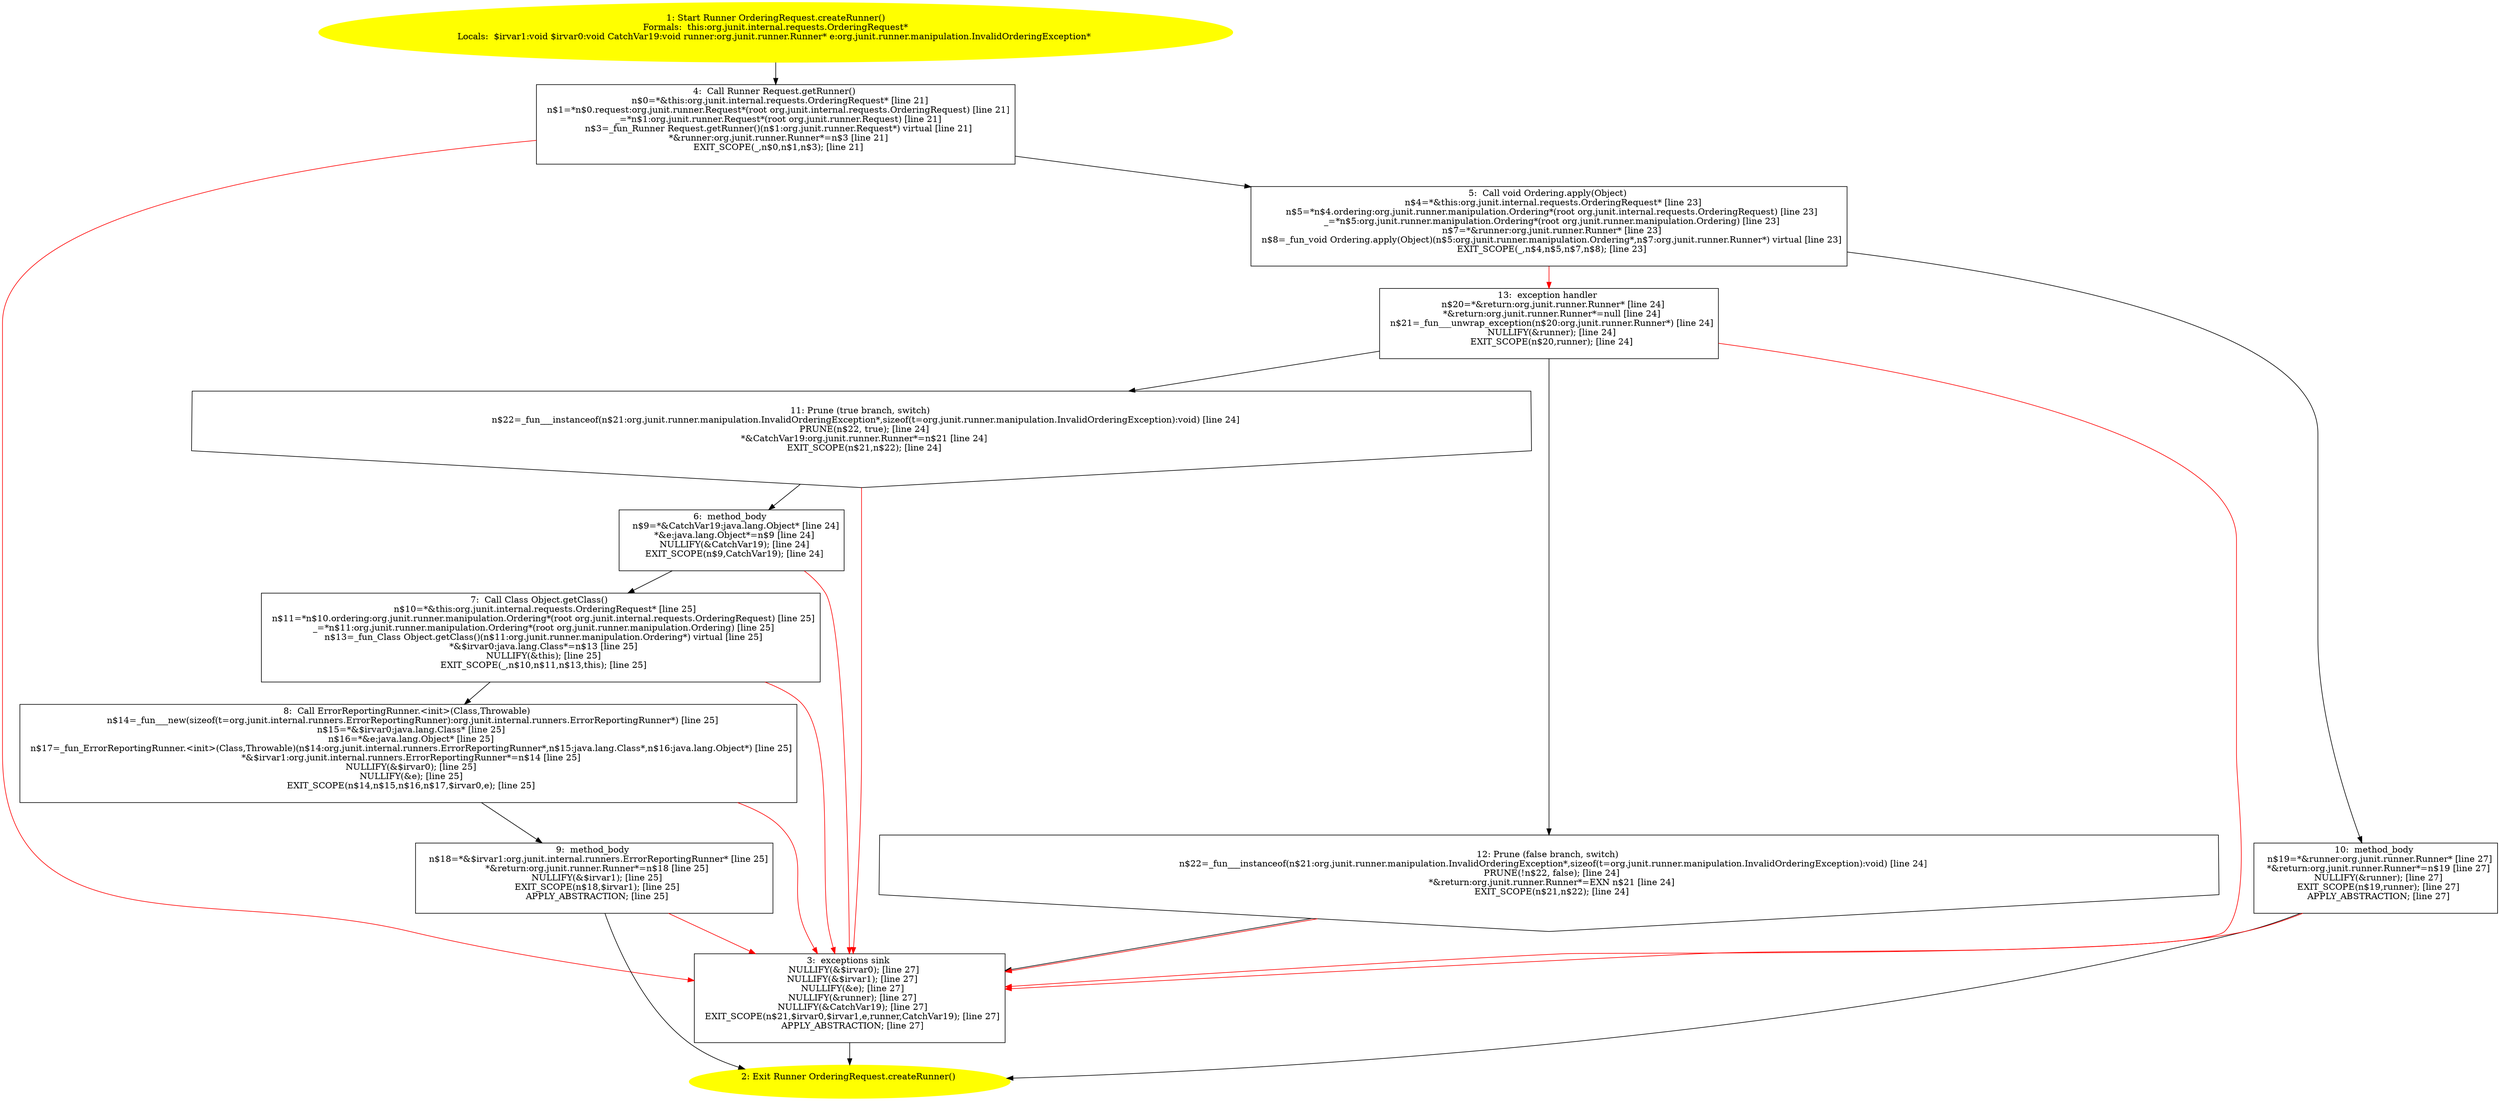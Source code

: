 /* @generated */
digraph cfg {
"org.junit.internal.requests.OrderingRequest.createRunner():org.junit.runner.Runner.068c4697bae0bcbced2f4deb18b6cb76_1" [label="1: Start Runner OrderingRequest.createRunner()\nFormals:  this:org.junit.internal.requests.OrderingRequest*\nLocals:  $irvar1:void $irvar0:void CatchVar19:void runner:org.junit.runner.Runner* e:org.junit.runner.manipulation.InvalidOrderingException* \n  " color=yellow style=filled]
	

	 "org.junit.internal.requests.OrderingRequest.createRunner():org.junit.runner.Runner.068c4697bae0bcbced2f4deb18b6cb76_1" -> "org.junit.internal.requests.OrderingRequest.createRunner():org.junit.runner.Runner.068c4697bae0bcbced2f4deb18b6cb76_4" ;
"org.junit.internal.requests.OrderingRequest.createRunner():org.junit.runner.Runner.068c4697bae0bcbced2f4deb18b6cb76_2" [label="2: Exit Runner OrderingRequest.createRunner() \n  " color=yellow style=filled]
	

"org.junit.internal.requests.OrderingRequest.createRunner():org.junit.runner.Runner.068c4697bae0bcbced2f4deb18b6cb76_3" [label="3:  exceptions sink \n   NULLIFY(&$irvar0); [line 27]\n  NULLIFY(&$irvar1); [line 27]\n  NULLIFY(&e); [line 27]\n  NULLIFY(&runner); [line 27]\n  NULLIFY(&CatchVar19); [line 27]\n  EXIT_SCOPE(n$21,$irvar0,$irvar1,e,runner,CatchVar19); [line 27]\n  APPLY_ABSTRACTION; [line 27]\n " shape="box"]
	

	 "org.junit.internal.requests.OrderingRequest.createRunner():org.junit.runner.Runner.068c4697bae0bcbced2f4deb18b6cb76_3" -> "org.junit.internal.requests.OrderingRequest.createRunner():org.junit.runner.Runner.068c4697bae0bcbced2f4deb18b6cb76_2" ;
"org.junit.internal.requests.OrderingRequest.createRunner():org.junit.runner.Runner.068c4697bae0bcbced2f4deb18b6cb76_4" [label="4:  Call Runner Request.getRunner() \n   n$0=*&this:org.junit.internal.requests.OrderingRequest* [line 21]\n  n$1=*n$0.request:org.junit.runner.Request*(root org.junit.internal.requests.OrderingRequest) [line 21]\n  _=*n$1:org.junit.runner.Request*(root org.junit.runner.Request) [line 21]\n  n$3=_fun_Runner Request.getRunner()(n$1:org.junit.runner.Request*) virtual [line 21]\n  *&runner:org.junit.runner.Runner*=n$3 [line 21]\n  EXIT_SCOPE(_,n$0,n$1,n$3); [line 21]\n " shape="box"]
	

	 "org.junit.internal.requests.OrderingRequest.createRunner():org.junit.runner.Runner.068c4697bae0bcbced2f4deb18b6cb76_4" -> "org.junit.internal.requests.OrderingRequest.createRunner():org.junit.runner.Runner.068c4697bae0bcbced2f4deb18b6cb76_5" ;
	 "org.junit.internal.requests.OrderingRequest.createRunner():org.junit.runner.Runner.068c4697bae0bcbced2f4deb18b6cb76_4" -> "org.junit.internal.requests.OrderingRequest.createRunner():org.junit.runner.Runner.068c4697bae0bcbced2f4deb18b6cb76_3" [color="red" ];
"org.junit.internal.requests.OrderingRequest.createRunner():org.junit.runner.Runner.068c4697bae0bcbced2f4deb18b6cb76_5" [label="5:  Call void Ordering.apply(Object) \n   n$4=*&this:org.junit.internal.requests.OrderingRequest* [line 23]\n  n$5=*n$4.ordering:org.junit.runner.manipulation.Ordering*(root org.junit.internal.requests.OrderingRequest) [line 23]\n  _=*n$5:org.junit.runner.manipulation.Ordering*(root org.junit.runner.manipulation.Ordering) [line 23]\n  n$7=*&runner:org.junit.runner.Runner* [line 23]\n  n$8=_fun_void Ordering.apply(Object)(n$5:org.junit.runner.manipulation.Ordering*,n$7:org.junit.runner.Runner*) virtual [line 23]\n  EXIT_SCOPE(_,n$4,n$5,n$7,n$8); [line 23]\n " shape="box"]
	

	 "org.junit.internal.requests.OrderingRequest.createRunner():org.junit.runner.Runner.068c4697bae0bcbced2f4deb18b6cb76_5" -> "org.junit.internal.requests.OrderingRequest.createRunner():org.junit.runner.Runner.068c4697bae0bcbced2f4deb18b6cb76_10" ;
	 "org.junit.internal.requests.OrderingRequest.createRunner():org.junit.runner.Runner.068c4697bae0bcbced2f4deb18b6cb76_5" -> "org.junit.internal.requests.OrderingRequest.createRunner():org.junit.runner.Runner.068c4697bae0bcbced2f4deb18b6cb76_13" [color="red" ];
"org.junit.internal.requests.OrderingRequest.createRunner():org.junit.runner.Runner.068c4697bae0bcbced2f4deb18b6cb76_6" [label="6:  method_body \n   n$9=*&CatchVar19:java.lang.Object* [line 24]\n  *&e:java.lang.Object*=n$9 [line 24]\n  NULLIFY(&CatchVar19); [line 24]\n  EXIT_SCOPE(n$9,CatchVar19); [line 24]\n " shape="box"]
	

	 "org.junit.internal.requests.OrderingRequest.createRunner():org.junit.runner.Runner.068c4697bae0bcbced2f4deb18b6cb76_6" -> "org.junit.internal.requests.OrderingRequest.createRunner():org.junit.runner.Runner.068c4697bae0bcbced2f4deb18b6cb76_7" ;
	 "org.junit.internal.requests.OrderingRequest.createRunner():org.junit.runner.Runner.068c4697bae0bcbced2f4deb18b6cb76_6" -> "org.junit.internal.requests.OrderingRequest.createRunner():org.junit.runner.Runner.068c4697bae0bcbced2f4deb18b6cb76_3" [color="red" ];
"org.junit.internal.requests.OrderingRequest.createRunner():org.junit.runner.Runner.068c4697bae0bcbced2f4deb18b6cb76_7" [label="7:  Call Class Object.getClass() \n   n$10=*&this:org.junit.internal.requests.OrderingRequest* [line 25]\n  n$11=*n$10.ordering:org.junit.runner.manipulation.Ordering*(root org.junit.internal.requests.OrderingRequest) [line 25]\n  _=*n$11:org.junit.runner.manipulation.Ordering*(root org.junit.runner.manipulation.Ordering) [line 25]\n  n$13=_fun_Class Object.getClass()(n$11:org.junit.runner.manipulation.Ordering*) virtual [line 25]\n  *&$irvar0:java.lang.Class*=n$13 [line 25]\n  NULLIFY(&this); [line 25]\n  EXIT_SCOPE(_,n$10,n$11,n$13,this); [line 25]\n " shape="box"]
	

	 "org.junit.internal.requests.OrderingRequest.createRunner():org.junit.runner.Runner.068c4697bae0bcbced2f4deb18b6cb76_7" -> "org.junit.internal.requests.OrderingRequest.createRunner():org.junit.runner.Runner.068c4697bae0bcbced2f4deb18b6cb76_8" ;
	 "org.junit.internal.requests.OrderingRequest.createRunner():org.junit.runner.Runner.068c4697bae0bcbced2f4deb18b6cb76_7" -> "org.junit.internal.requests.OrderingRequest.createRunner():org.junit.runner.Runner.068c4697bae0bcbced2f4deb18b6cb76_3" [color="red" ];
"org.junit.internal.requests.OrderingRequest.createRunner():org.junit.runner.Runner.068c4697bae0bcbced2f4deb18b6cb76_8" [label="8:  Call ErrorReportingRunner.<init>(Class,Throwable) \n   n$14=_fun___new(sizeof(t=org.junit.internal.runners.ErrorReportingRunner):org.junit.internal.runners.ErrorReportingRunner*) [line 25]\n  n$15=*&$irvar0:java.lang.Class* [line 25]\n  n$16=*&e:java.lang.Object* [line 25]\n  n$17=_fun_ErrorReportingRunner.<init>(Class,Throwable)(n$14:org.junit.internal.runners.ErrorReportingRunner*,n$15:java.lang.Class*,n$16:java.lang.Object*) [line 25]\n  *&$irvar1:org.junit.internal.runners.ErrorReportingRunner*=n$14 [line 25]\n  NULLIFY(&$irvar0); [line 25]\n  NULLIFY(&e); [line 25]\n  EXIT_SCOPE(n$14,n$15,n$16,n$17,$irvar0,e); [line 25]\n " shape="box"]
	

	 "org.junit.internal.requests.OrderingRequest.createRunner():org.junit.runner.Runner.068c4697bae0bcbced2f4deb18b6cb76_8" -> "org.junit.internal.requests.OrderingRequest.createRunner():org.junit.runner.Runner.068c4697bae0bcbced2f4deb18b6cb76_9" ;
	 "org.junit.internal.requests.OrderingRequest.createRunner():org.junit.runner.Runner.068c4697bae0bcbced2f4deb18b6cb76_8" -> "org.junit.internal.requests.OrderingRequest.createRunner():org.junit.runner.Runner.068c4697bae0bcbced2f4deb18b6cb76_3" [color="red" ];
"org.junit.internal.requests.OrderingRequest.createRunner():org.junit.runner.Runner.068c4697bae0bcbced2f4deb18b6cb76_9" [label="9:  method_body \n   n$18=*&$irvar1:org.junit.internal.runners.ErrorReportingRunner* [line 25]\n  *&return:org.junit.runner.Runner*=n$18 [line 25]\n  NULLIFY(&$irvar1); [line 25]\n  EXIT_SCOPE(n$18,$irvar1); [line 25]\n  APPLY_ABSTRACTION; [line 25]\n " shape="box"]
	

	 "org.junit.internal.requests.OrderingRequest.createRunner():org.junit.runner.Runner.068c4697bae0bcbced2f4deb18b6cb76_9" -> "org.junit.internal.requests.OrderingRequest.createRunner():org.junit.runner.Runner.068c4697bae0bcbced2f4deb18b6cb76_2" ;
	 "org.junit.internal.requests.OrderingRequest.createRunner():org.junit.runner.Runner.068c4697bae0bcbced2f4deb18b6cb76_9" -> "org.junit.internal.requests.OrderingRequest.createRunner():org.junit.runner.Runner.068c4697bae0bcbced2f4deb18b6cb76_3" [color="red" ];
"org.junit.internal.requests.OrderingRequest.createRunner():org.junit.runner.Runner.068c4697bae0bcbced2f4deb18b6cb76_10" [label="10:  method_body \n   n$19=*&runner:org.junit.runner.Runner* [line 27]\n  *&return:org.junit.runner.Runner*=n$19 [line 27]\n  NULLIFY(&runner); [line 27]\n  EXIT_SCOPE(n$19,runner); [line 27]\n  APPLY_ABSTRACTION; [line 27]\n " shape="box"]
	

	 "org.junit.internal.requests.OrderingRequest.createRunner():org.junit.runner.Runner.068c4697bae0bcbced2f4deb18b6cb76_10" -> "org.junit.internal.requests.OrderingRequest.createRunner():org.junit.runner.Runner.068c4697bae0bcbced2f4deb18b6cb76_2" ;
	 "org.junit.internal.requests.OrderingRequest.createRunner():org.junit.runner.Runner.068c4697bae0bcbced2f4deb18b6cb76_10" -> "org.junit.internal.requests.OrderingRequest.createRunner():org.junit.runner.Runner.068c4697bae0bcbced2f4deb18b6cb76_3" [color="red" ];
"org.junit.internal.requests.OrderingRequest.createRunner():org.junit.runner.Runner.068c4697bae0bcbced2f4deb18b6cb76_11" [label="11: Prune (true branch, switch) \n   n$22=_fun___instanceof(n$21:org.junit.runner.manipulation.InvalidOrderingException*,sizeof(t=org.junit.runner.manipulation.InvalidOrderingException):void) [line 24]\n  PRUNE(n$22, true); [line 24]\n  *&CatchVar19:org.junit.runner.Runner*=n$21 [line 24]\n  EXIT_SCOPE(n$21,n$22); [line 24]\n " shape="invhouse"]
	

	 "org.junit.internal.requests.OrderingRequest.createRunner():org.junit.runner.Runner.068c4697bae0bcbced2f4deb18b6cb76_11" -> "org.junit.internal.requests.OrderingRequest.createRunner():org.junit.runner.Runner.068c4697bae0bcbced2f4deb18b6cb76_6" ;
	 "org.junit.internal.requests.OrderingRequest.createRunner():org.junit.runner.Runner.068c4697bae0bcbced2f4deb18b6cb76_11" -> "org.junit.internal.requests.OrderingRequest.createRunner():org.junit.runner.Runner.068c4697bae0bcbced2f4deb18b6cb76_3" [color="red" ];
"org.junit.internal.requests.OrderingRequest.createRunner():org.junit.runner.Runner.068c4697bae0bcbced2f4deb18b6cb76_12" [label="12: Prune (false branch, switch) \n   n$22=_fun___instanceof(n$21:org.junit.runner.manipulation.InvalidOrderingException*,sizeof(t=org.junit.runner.manipulation.InvalidOrderingException):void) [line 24]\n  PRUNE(!n$22, false); [line 24]\n  *&return:org.junit.runner.Runner*=EXN n$21 [line 24]\n  EXIT_SCOPE(n$21,n$22); [line 24]\n " shape="invhouse"]
	

	 "org.junit.internal.requests.OrderingRequest.createRunner():org.junit.runner.Runner.068c4697bae0bcbced2f4deb18b6cb76_12" -> "org.junit.internal.requests.OrderingRequest.createRunner():org.junit.runner.Runner.068c4697bae0bcbced2f4deb18b6cb76_3" ;
	 "org.junit.internal.requests.OrderingRequest.createRunner():org.junit.runner.Runner.068c4697bae0bcbced2f4deb18b6cb76_12" -> "org.junit.internal.requests.OrderingRequest.createRunner():org.junit.runner.Runner.068c4697bae0bcbced2f4deb18b6cb76_3" [color="red" ];
"org.junit.internal.requests.OrderingRequest.createRunner():org.junit.runner.Runner.068c4697bae0bcbced2f4deb18b6cb76_13" [label="13:  exception handler \n   n$20=*&return:org.junit.runner.Runner* [line 24]\n  *&return:org.junit.runner.Runner*=null [line 24]\n  n$21=_fun___unwrap_exception(n$20:org.junit.runner.Runner*) [line 24]\n  NULLIFY(&runner); [line 24]\n  EXIT_SCOPE(n$20,runner); [line 24]\n " shape="box"]
	

	 "org.junit.internal.requests.OrderingRequest.createRunner():org.junit.runner.Runner.068c4697bae0bcbced2f4deb18b6cb76_13" -> "org.junit.internal.requests.OrderingRequest.createRunner():org.junit.runner.Runner.068c4697bae0bcbced2f4deb18b6cb76_11" ;
	 "org.junit.internal.requests.OrderingRequest.createRunner():org.junit.runner.Runner.068c4697bae0bcbced2f4deb18b6cb76_13" -> "org.junit.internal.requests.OrderingRequest.createRunner():org.junit.runner.Runner.068c4697bae0bcbced2f4deb18b6cb76_12" ;
	 "org.junit.internal.requests.OrderingRequest.createRunner():org.junit.runner.Runner.068c4697bae0bcbced2f4deb18b6cb76_13" -> "org.junit.internal.requests.OrderingRequest.createRunner():org.junit.runner.Runner.068c4697bae0bcbced2f4deb18b6cb76_3" [color="red" ];
}
